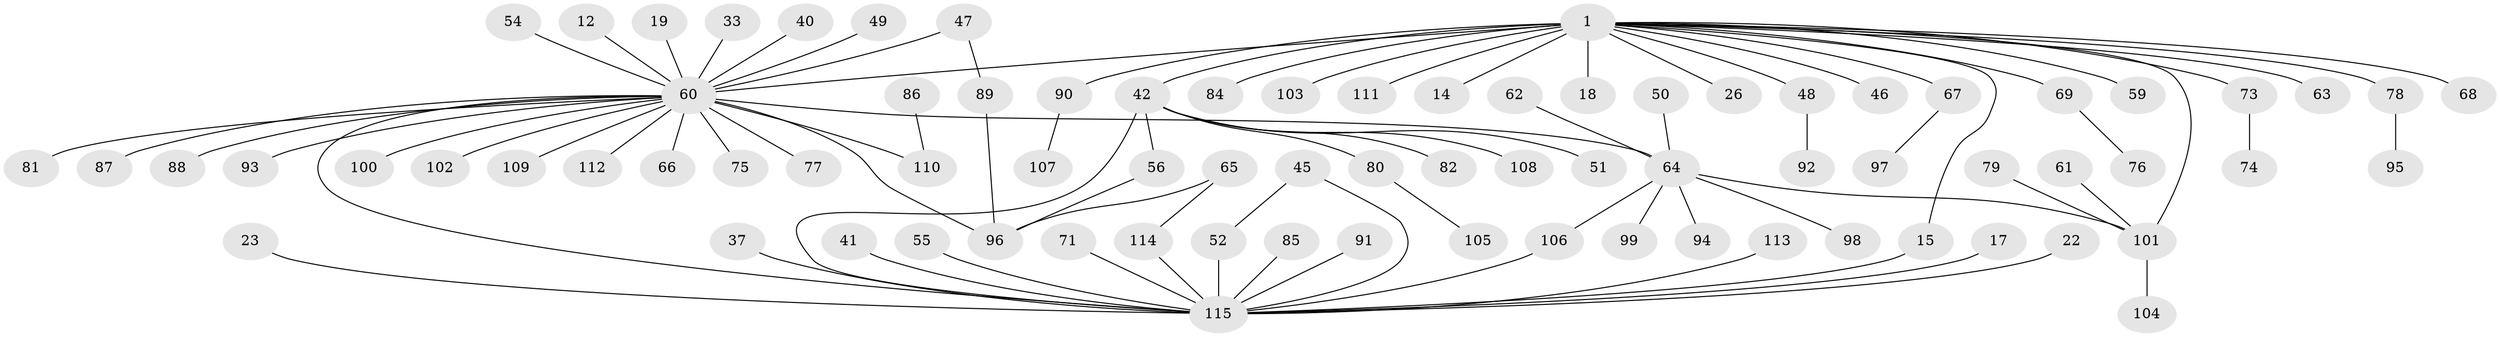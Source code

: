 // original degree distribution, {27: 0.008695652173913044, 11: 0.008695652173913044, 6: 0.02608695652173913, 8: 0.02608695652173913, 2: 0.21739130434782608, 4: 0.02608695652173913, 3: 0.0782608695652174, 1: 0.5826086956521739, 18: 0.008695652173913044, 5: 0.017391304347826087}
// Generated by graph-tools (version 1.1) at 2025/50/03/04/25 21:50:03]
// undirected, 80 vertices, 87 edges
graph export_dot {
graph [start="1"]
  node [color=gray90,style=filled];
  1;
  12;
  14 [super="+5"];
  15;
  17;
  18;
  19;
  22;
  23;
  26 [super="+10"];
  33 [super="+16"];
  37 [super="+24"];
  40;
  41;
  42 [super="+3"];
  45 [super="+35"];
  46;
  47;
  48 [super="+44"];
  49;
  50;
  51;
  52;
  54;
  55;
  56;
  59;
  60 [super="+2+9"];
  61;
  62;
  63;
  64 [super="+30+31+34"];
  65;
  66;
  67 [super="+39"];
  68;
  69;
  71;
  73 [super="+6"];
  74;
  75;
  76;
  77;
  78;
  79;
  80 [super="+58"];
  81;
  82;
  84;
  85;
  86;
  87;
  88;
  89;
  90;
  91;
  92;
  93;
  94;
  95;
  96 [super="+29+38"];
  97;
  98;
  99;
  100;
  101 [super="+72+36"];
  102;
  103;
  104;
  105;
  106 [super="+70+83"];
  107;
  108 [super="+27"];
  109;
  110 [super="+57"];
  111;
  112;
  113;
  114;
  115 [super="+13+43"];
  1 -- 15;
  1 -- 18;
  1 -- 42 [weight=2];
  1 -- 46;
  1 -- 59;
  1 -- 60 [weight=5];
  1 -- 63;
  1 -- 68;
  1 -- 69;
  1 -- 78;
  1 -- 84;
  1 -- 90;
  1 -- 103;
  1 -- 111;
  1 -- 67;
  1 -- 48;
  1 -- 101;
  1 -- 14;
  1 -- 73;
  1 -- 26;
  12 -- 60;
  15 -- 115;
  17 -- 115;
  19 -- 60;
  22 -- 115;
  23 -- 115;
  33 -- 60;
  37 -- 115;
  40 -- 60;
  41 -- 115;
  42 -- 51;
  42 -- 82;
  42 -- 56;
  42 -- 115;
  42 -- 80;
  42 -- 108;
  45 -- 52;
  45 -- 115;
  47 -- 89;
  47 -- 60;
  48 -- 92;
  49 -- 60;
  50 -- 64;
  52 -- 115;
  54 -- 60;
  55 -- 115;
  56 -- 96;
  60 -- 93;
  60 -- 115 [weight=2];
  60 -- 66;
  60 -- 100;
  60 -- 102;
  60 -- 112;
  60 -- 87;
  60 -- 88;
  60 -- 75;
  60 -- 77;
  60 -- 81;
  60 -- 109;
  60 -- 64;
  60 -- 96;
  60 -- 110;
  61 -- 101;
  62 -- 64;
  64 -- 98;
  64 -- 99;
  64 -- 94;
  64 -- 101;
  64 -- 106;
  65 -- 114;
  65 -- 96;
  67 -- 97;
  69 -- 76;
  71 -- 115;
  73 -- 74;
  78 -- 95;
  79 -- 101;
  80 -- 105;
  85 -- 115;
  86 -- 110;
  89 -- 96;
  90 -- 107;
  91 -- 115;
  101 -- 104;
  106 -- 115 [weight=2];
  113 -- 115;
  114 -- 115;
}
